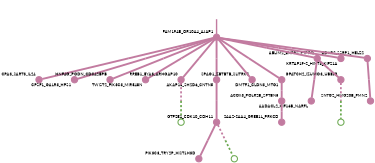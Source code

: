 strict digraph  {
graph[splines=false]; nodesep=0.7; rankdir=TB; ranksep=0.6; forcelabels=true; dpi=600; size=2.5;
0 [color="#c27ba0ff", fillcolor="#c27ba0ff", fixedsize=true, fontname=Lato, fontsize="12pt", height="0.25", label="", penwidth=3, shape=circle, style=filled, xlabel=FAM194B_OR10A4_AJAP1];
2 [color="#c27ba0ff", fillcolor="#c27ba0ff", fixedsize=true, fontname=Lato, fontsize="12pt", height="0.25", label="", penwidth=3, shape=circle, style=filled, xlabel=CPA3_SART3_IL24];
3 [color="#c27ba0ff", fillcolor="#c27ba0ff", fixedsize=true, fontname=Lato, fontsize="12pt", height="0.25", label="", penwidth=3, shape=circle, style=filled, xlabel=CPSF1_GALR3_HPS1];
4 [color="#c27ba0ff", fillcolor="#c27ba0ff", fixedsize=true, fontname=Lato, fontsize="12pt", height="0.25", label="", penwidth=3, shape=circle, style=filled, xlabel=HNF4G_PODN_CDC42BPB];
6 [color="#c27ba0ff", fillcolor="#c27ba0ff", fixedsize=true, fontname=Lato, fontsize="12pt", height="0.25", label="", penwidth=3, shape=circle, style=filled, xlabel=TWIST2_PIK3C3_MIR548N];
8 [color="#c27ba0ff", fillcolor="#c27ba0ff", fixedsize=true, fontname=Lato, fontsize="12pt", height="0.25", label="", penwidth=3, shape=circle, style=filled, xlabel=RREB1_EYA3_ARHGAP10];
10 [color="#c27ba0ff", fillcolor="#c27ba0ff", fixedsize=true, fontname=Lato, fontsize="12pt", height="0.25", label="", penwidth=3, shape=circle, style=filled, xlabel=AKAP13_SH2D6_CNTN5];
11 [color="#c27ba0ff", fillcolor="#c27ba0ff", fixedsize=true, fontname=Lato, fontsize="12pt", height="0.25", label="", penwidth=3, shape=circle, style=filled, xlabel=SPAG1_ZBTB7B_SLITRK5];
12 [color="#c27ba0ff", fillcolor="#c27ba0ff", fixedsize=true, fontname=Lato, fontsize="12pt", height="0.25", label="", penwidth=3, shape=circle, style=filled, xlabel=DMTF1_CLDN3_MTG1];
15 [color="#c27ba0ff", fillcolor="#c27ba0ff", fixedsize=true, fontname=Lato, fontsize="12pt", height="0.25", label="", penwidth=3, shape=circle, style=filled, xlabel=ABLIM2_ENPP2_PTPRQ];
16 [color="#c27ba0ff", fillcolor="#c27ba0ff", fixedsize=true, fontname=Lato, fontsize="12pt", height="0.25", label="", penwidth=3, shape=circle, style=filled, xlabel="KRTAP19-2_HINT3_KIF21A"];
18 [color="#c27ba0ff", fillcolor="#c27ba0ff", fixedsize=true, fontname=Lato, fontsize="12pt", height="0.25", label="", penwidth=3, shape=circle, style=filled, xlabel=CDHR2_SSRP1_HELZ2];
7 [color="#c27ba0ff", fillcolor="#c27ba0ff", fixedsize=true, fontname=Lato, fontsize="12pt", height="0.25", label="", penwidth=3, shape=circle, style=filled, xlabel=GTF2E1_CDK10_CDH11];
9 [color="#c27ba0ff", fillcolor="#c27ba0ff", fixedsize=true, fontname=Lato, fontsize="12pt", height="0.25", label="", penwidth=3, shape=circle, style=filled, xlabel=PIK3C3_TRY2P_HIST1H3D];
19 [color="#6aa84fff", fillcolor="#6aa84fff", fixedsize=true, fontname=Lato, fontsize="12pt", height="0.25", label="", penwidth=3, shape=circle, style=solid, xlabel=""];
20 [color="#6aa84fff", fillcolor="#6aa84fff", fixedsize=true, fontname=Lato, fontsize="12pt", height="0.25", label="", penwidth=3, shape=circle, style=solid, xlabel=""];
13 [color="#c27ba0ff", fillcolor="#c27ba0ff", fixedsize=true, fontname=Lato, fontsize="12pt", height="0.25", label="", penwidth=3, shape=circle, style=filled, xlabel=ACOX3_POLR2B_SPTBN5];
14 [color="#c27ba0ff", fillcolor="#c27ba0ff", fixedsize=true, fontname=Lato, fontsize="12pt", height="0.25", label="", penwidth=3, shape=circle, style=filled, xlabel="SAA2-SAA4_GREB1L_PRKCD"];
1 [color="#c27ba0ff", fillcolor="#c27ba0ff", fixedsize=true, fontname=Lato, fontsize="12pt", height="0.25", label="", penwidth=3, shape=circle, style=filled, xlabel=AADACL2_KIF16B_NARFL];
17 [color="#c27ba0ff", fillcolor="#c27ba0ff", fixedsize=true, fontname=Lato, fontsize="12pt", height="0.25", label="", penwidth=3, shape=circle, style=filled, xlabel=GPATCH2_IZUMO3_UBE3B];
21 [color="#6aa84fff", fillcolor="#6aa84fff", fixedsize=true, fontname=Lato, fontsize="12pt", height="0.25", label="", penwidth=3, shape=circle, style=solid, xlabel=""];
5 [color="#c27ba0ff", fillcolor="#c27ba0ff", fixedsize=true, fontname=Lato, fontsize="12pt", height="0.25", label="", penwidth=3, shape=circle, style=filled, xlabel=SNTG2_HMG20B_FMN2];
normal [label="", penwidth=3, style=invis, xlabel=FAM194B_OR10A4_AJAP1];
0 -> 2  [arrowsize=0, color="#c27ba0ff;0.5:#c27ba0ff", minlen="2.0", penwidth="5.5", style=solid];
0 -> 3  [arrowsize=0, color="#c27ba0ff;0.5:#c27ba0ff", minlen="2.0", penwidth="5.5", style=solid];
0 -> 4  [arrowsize=0, color="#c27ba0ff;0.5:#c27ba0ff", minlen="2.0", penwidth="5.5", style=solid];
0 -> 6  [arrowsize=0, color="#c27ba0ff;0.5:#c27ba0ff", minlen="2.0", penwidth="5.5", style=solid];
0 -> 8  [arrowsize=0, color="#c27ba0ff;0.5:#c27ba0ff", minlen="2.0", penwidth="5.5", style=solid];
0 -> 10  [arrowsize=0, color="#c27ba0ff;0.5:#c27ba0ff", minlen="2.0", penwidth="5.5", style=solid];
0 -> 11  [arrowsize=0, color="#c27ba0ff;0.5:#c27ba0ff", minlen="2.0", penwidth="5.5", style=solid];
0 -> 12  [arrowsize=0, color="#c27ba0ff;0.5:#c27ba0ff", minlen="2.0", penwidth="5.5", style=solid];
0 -> 15  [arrowsize=0, color="#c27ba0ff;0.5:#c27ba0ff", minlen="1.399999976158142", penwidth="5.5", style=solid];
0 -> 16  [arrowsize=0, color="#c27ba0ff;0.5:#c27ba0ff", minlen="1.2000000476837158", penwidth="5.5", style=solid];
0 -> 18  [arrowsize=0, color="#c27ba0ff;0.5:#c27ba0ff", minlen="1.0", penwidth="5.5", style=solid];
8 -> 20  [arrowsize=0, color="#c27ba0ff;0.5:#6aa84fff", minlen="2.0", penwidth=5, style=dashed];
10 -> 7  [arrowsize=0, color="#c27ba0ff;0.5:#c27ba0ff", minlen="2.0", penwidth="5.5", style=solid];
12 -> 13  [arrowsize=0, color="#c27ba0ff;0.5:#c27ba0ff", minlen="1.600000023841858", penwidth="5.5", style=solid];
15 -> 1  [arrowsize=0, color="#c27ba0ff;0.5:#c27ba0ff", minlen="2.0", penwidth="5.5", style=solid];
15 -> 17  [arrowsize=0, color="#c27ba0ff;0.5:#c27ba0ff", minlen="1.0", penwidth="5.5", style=solid];
18 -> 5  [arrowsize=0, color="#c27ba0ff;0.5:#c27ba0ff", minlen="2.0", penwidth="5.5", style=solid];
7 -> 9  [arrowsize=0, color="#c27ba0ff;0.5:#c27ba0ff", minlen="2.0", penwidth="5.5", style=solid];
7 -> 19  [arrowsize=0, color="#c27ba0ff;0.5:#6aa84fff", minlen="2.0", penwidth=5, style=dashed];
13 -> 14  [arrowsize=0, color="#c27ba0ff;0.5:#c27ba0ff", minlen="1.399999976158142", penwidth="5.5", style=solid];
17 -> 21  [arrowsize=0, color="#c27ba0ff;0.5:#6aa84fff", minlen="2.0", penwidth=5, style=dashed];
normal -> 0  [arrowsize=0, color="#c27ba0ff", label="", penwidth=4, style=solid];
}
